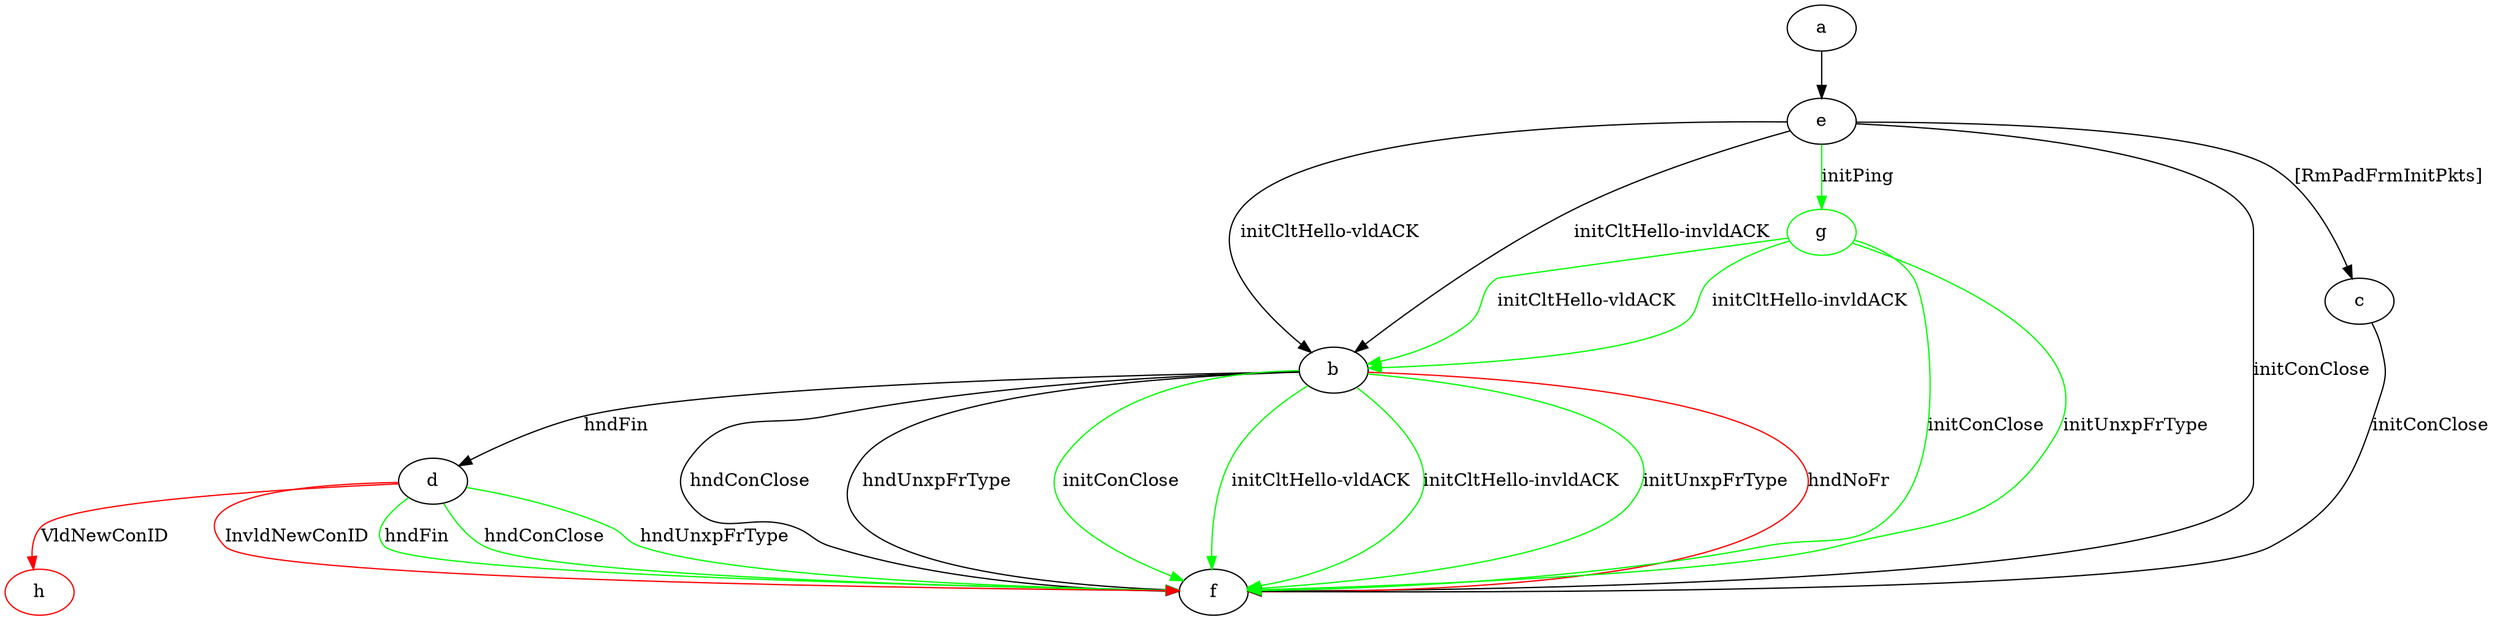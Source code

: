 digraph "" {
	a -> e	[key=0];
	b -> d	[key=0,
		label="hndFin "];
	b -> f	[key=0,
		label="hndConClose "];
	b -> f	[key=1,
		label="hndUnxpFrType "];
	b -> f	[key=2,
		color=green,
		label="initConClose "];
	b -> f	[key=3,
		color=green,
		label="initCltHello-vldACK "];
	b -> f	[key=4,
		color=green,
		label="initCltHello-invldACK "];
	b -> f	[key=5,
		color=green,
		label="initUnxpFrType "];
	b -> f	[key=6,
		color=red,
		label="hndNoFr "];
	c -> f	[key=0,
		label="initConClose "];
	d -> f	[key=0,
		color=green,
		label="hndFin "];
	d -> f	[key=1,
		color=green,
		label="hndConClose "];
	d -> f	[key=2,
		color=green,
		label="hndUnxpFrType "];
	d -> f	[key=3,
		color=red,
		label="InvldNewConID "];
	h	[color=red];
	d -> h	[key=0,
		color=red,
		label="VldNewConID "];
	e -> b	[key=0,
		label="initCltHello-vldACK "];
	e -> b	[key=1,
		label="initCltHello-invldACK "];
	e -> c	[key=0,
		label="[RmPadFrmInitPkts] "];
	e -> f	[key=0,
		label="initConClose "];
	g	[color=green];
	e -> g	[key=0,
		color=green,
		label="initPing "];
	g -> b	[key=0,
		color=green,
		label="initCltHello-vldACK "];
	g -> b	[key=1,
		color=green,
		label="initCltHello-invldACK "];
	g -> f	[key=0,
		color=green,
		label="initConClose "];
	g -> f	[key=1,
		color=green,
		label="initUnxpFrType "];
}
